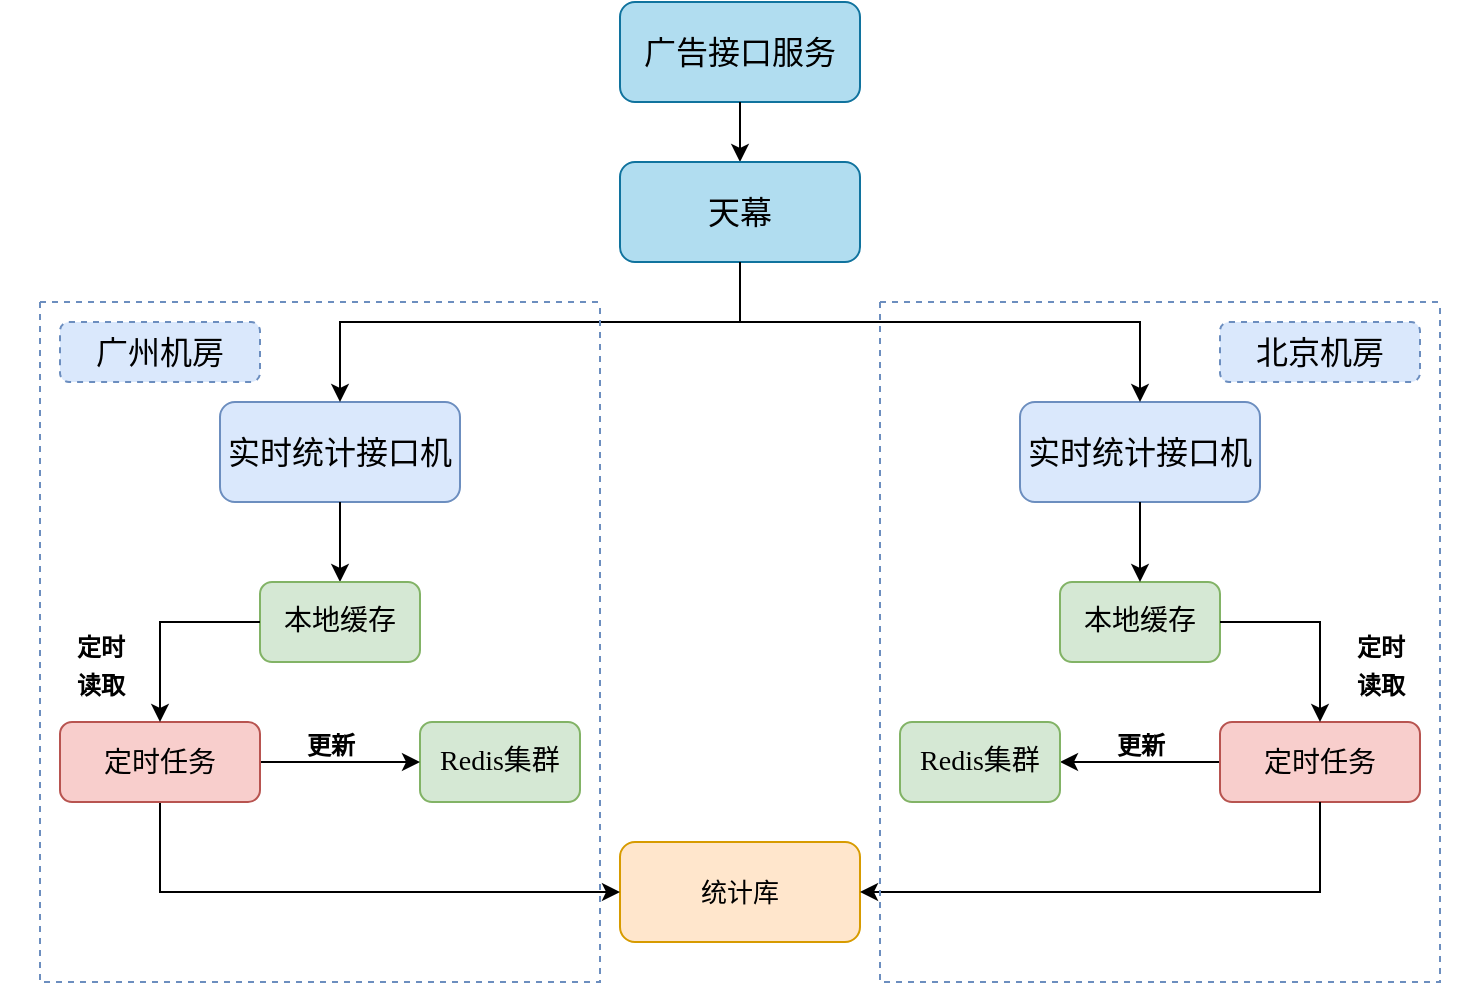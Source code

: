 <mxfile version="20.6.2" type="github">
  <diagram id="M4k7FfC9nuhaKQpCs-OA" name="第 1 页">
    <mxGraphModel dx="981" dy="542" grid="1" gridSize="10" guides="1" tooltips="1" connect="1" arrows="1" fold="1" page="1" pageScale="1" pageWidth="827" pageHeight="1169" math="0" shadow="0">
      <root>
        <mxCell id="0" />
        <mxCell id="1" parent="0" />
        <mxCell id="2wptUwKGagTrkUcipgdk-1" value="&lt;span style=&quot;font-size: 16px;&quot;&gt;广告接口服务&lt;/span&gt;" style="rounded=1;whiteSpace=wrap;html=1;fillColor=#b1ddf0;strokeColor=#10739e;fontFamily=Verdana;" vertex="1" parent="1">
          <mxGeometry x="340" y="60" width="120" height="50" as="geometry" />
        </mxCell>
        <mxCell id="2wptUwKGagTrkUcipgdk-2" value="" style="endArrow=classic;html=1;rounded=0;fontFamily=Verdana;fontSize=16;exitX=0.5;exitY=1;exitDx=0;exitDy=0;" edge="1" parent="1" source="2wptUwKGagTrkUcipgdk-1">
          <mxGeometry width="50" height="50" relative="1" as="geometry">
            <mxPoint x="390" y="430" as="sourcePoint" />
            <mxPoint x="400" y="140" as="targetPoint" />
          </mxGeometry>
        </mxCell>
        <mxCell id="2wptUwKGagTrkUcipgdk-3" value="天幕" style="rounded=1;whiteSpace=wrap;html=1;fontFamily=Verdana;fontSize=16;fillColor=#b1ddf0;strokeColor=#10739e;" vertex="1" parent="1">
          <mxGeometry x="340" y="140" width="120" height="50" as="geometry" />
        </mxCell>
        <mxCell id="2wptUwKGagTrkUcipgdk-6" value="实时统计接口机" style="rounded=1;whiteSpace=wrap;html=1;fontFamily=Verdana;fontSize=16;fillColor=#dae8fc;strokeColor=#6c8ebf;" vertex="1" parent="1">
          <mxGeometry x="140" y="260" width="120" height="50" as="geometry" />
        </mxCell>
        <mxCell id="2wptUwKGagTrkUcipgdk-11" value="统计库" style="rounded=1;whiteSpace=wrap;html=1;fontFamily=Verdana;fontSize=13;fillColor=#ffe6cc;strokeColor=#d79b00;" vertex="1" parent="1">
          <mxGeometry x="340" y="480" width="120" height="50" as="geometry" />
        </mxCell>
        <mxCell id="2wptUwKGagTrkUcipgdk-20" value="实时统计接口机" style="rounded=1;whiteSpace=wrap;html=1;fontFamily=Verdana;fontSize=16;fillColor=#dae8fc;strokeColor=#6c8ebf;" vertex="1" parent="1">
          <mxGeometry x="540" y="260" width="120" height="50" as="geometry" />
        </mxCell>
        <mxCell id="2wptUwKGagTrkUcipgdk-32" style="edgeStyle=orthogonalEdgeStyle;rounded=0;orthogonalLoop=1;jettySize=auto;html=1;exitX=1;exitY=0;exitDx=0;exitDy=0;entryX=0.5;entryY=0;entryDx=0;entryDy=0;fontFamily=Verdana;fontSize=13;" edge="1" parent="1" source="2wptUwKGagTrkUcipgdk-34" target="2wptUwKGagTrkUcipgdk-6">
          <mxGeometry relative="1" as="geometry" />
        </mxCell>
        <mxCell id="2wptUwKGagTrkUcipgdk-33" style="edgeStyle=orthogonalEdgeStyle;rounded=0;orthogonalLoop=1;jettySize=auto;html=1;exitX=0;exitY=0;exitDx=0;exitDy=0;entryX=0.5;entryY=0;entryDx=0;entryDy=0;fontFamily=Verdana;fontSize=13;" edge="1" parent="1" source="2wptUwKGagTrkUcipgdk-34" target="2wptUwKGagTrkUcipgdk-20">
          <mxGeometry relative="1" as="geometry" />
        </mxCell>
        <mxCell id="2wptUwKGagTrkUcipgdk-34" value="" style="shape=partialRectangle;whiteSpace=wrap;html=1;bottom=1;right=1;left=1;top=0;fillColor=none;routingCenterX=-0.5;fontFamily=Verdana;fontSize=13;direction=west;" vertex="1" parent="1">
          <mxGeometry x="200" y="220" width="400" height="20" as="geometry" />
        </mxCell>
        <mxCell id="2wptUwKGagTrkUcipgdk-35" value="" style="endArrow=none;html=1;rounded=0;fontFamily=Verdana;fontSize=13;exitX=0.5;exitY=1;exitDx=0;exitDy=0;entryX=0.5;entryY=1;entryDx=0;entryDy=0;" edge="1" parent="1" source="2wptUwKGagTrkUcipgdk-3" target="2wptUwKGagTrkUcipgdk-34">
          <mxGeometry width="50" height="50" relative="1" as="geometry">
            <mxPoint x="390" y="310" as="sourcePoint" />
            <mxPoint x="440" y="260" as="targetPoint" />
          </mxGeometry>
        </mxCell>
        <mxCell id="2wptUwKGagTrkUcipgdk-51" value="" style="endArrow=classic;html=1;rounded=0;fontSize=14;exitX=0.5;exitY=1;exitDx=0;exitDy=0;entryX=0.5;entryY=0;entryDx=0;entryDy=0;" edge="1" parent="1" source="2wptUwKGagTrkUcipgdk-6">
          <mxGeometry width="50" height="50" relative="1" as="geometry">
            <mxPoint x="390" y="430" as="sourcePoint" />
            <mxPoint x="200" y="350" as="targetPoint" />
          </mxGeometry>
        </mxCell>
        <mxCell id="2wptUwKGagTrkUcipgdk-60" value="本地缓存" style="rounded=1;whiteSpace=wrap;html=1;fontFamily=Verdana;fontSize=14;fillColor=#d5e8d4;strokeColor=#82b366;" vertex="1" parent="1">
          <mxGeometry x="560" y="350" width="80" height="40" as="geometry" />
        </mxCell>
        <mxCell id="2wptUwKGagTrkUcipgdk-63" value="" style="edgeStyle=orthogonalEdgeStyle;rounded=0;orthogonalLoop=1;jettySize=auto;html=1;fontSize=24;" edge="1" parent="1" source="2wptUwKGagTrkUcipgdk-61" target="2wptUwKGagTrkUcipgdk-62">
          <mxGeometry relative="1" as="geometry" />
        </mxCell>
        <mxCell id="2wptUwKGagTrkUcipgdk-61" value="&lt;font style=&quot;font-size: 14px;&quot;&gt;定时任务&lt;/font&gt;" style="rounded=1;whiteSpace=wrap;html=1;fillColor=#f8cecc;strokeColor=#b85450;" vertex="1" parent="1">
          <mxGeometry x="640" y="420" width="100" height="40" as="geometry" />
        </mxCell>
        <mxCell id="2wptUwKGagTrkUcipgdk-62" value="Redis集群" style="rounded=1;whiteSpace=wrap;html=1;fontFamily=Verdana;fontSize=14;fillColor=#d5e8d4;strokeColor=#82b366;" vertex="1" parent="1">
          <mxGeometry x="480" y="420" width="80" height="40" as="geometry" />
        </mxCell>
        <mxCell id="2wptUwKGagTrkUcipgdk-64" value="&lt;p style=&quot;line-height: 60%;&quot;&gt;&lt;span style=&quot;font-size: 12px;&quot;&gt;更新&lt;/span&gt;&lt;/p&gt;" style="text;strokeColor=none;fillColor=none;html=1;fontSize=24;fontStyle=1;verticalAlign=middle;align=center;" vertex="1" parent="1">
          <mxGeometry x="550" y="410" width="100" height="40" as="geometry" />
        </mxCell>
        <mxCell id="2wptUwKGagTrkUcipgdk-66" value="" style="endArrow=classic;html=1;rounded=0;fontSize=24;exitX=0.5;exitY=1;exitDx=0;exitDy=0;entryX=0;entryY=0.5;entryDx=0;entryDy=0;" edge="1" parent="1" target="2wptUwKGagTrkUcipgdk-11">
          <mxGeometry width="50" height="50" relative="1" as="geometry">
            <mxPoint x="110" y="460" as="sourcePoint" />
            <mxPoint x="440" y="310" as="targetPoint" />
            <Array as="points">
              <mxPoint x="110" y="505" />
            </Array>
          </mxGeometry>
        </mxCell>
        <mxCell id="2wptUwKGagTrkUcipgdk-67" value="" style="endArrow=classic;html=1;rounded=0;fontSize=24;exitX=0.5;exitY=1;exitDx=0;exitDy=0;entryX=1;entryY=0.5;entryDx=0;entryDy=0;" edge="1" parent="1" source="2wptUwKGagTrkUcipgdk-61" target="2wptUwKGagTrkUcipgdk-11">
          <mxGeometry width="50" height="50" relative="1" as="geometry">
            <mxPoint x="390" y="360" as="sourcePoint" />
            <mxPoint x="440" y="310" as="targetPoint" />
            <Array as="points">
              <mxPoint x="690" y="505" />
            </Array>
          </mxGeometry>
        </mxCell>
        <mxCell id="2wptUwKGagTrkUcipgdk-68" value="" style="endArrow=classic;html=1;rounded=0;fontSize=24;exitX=1;exitY=0.5;exitDx=0;exitDy=0;entryX=0.5;entryY=0;entryDx=0;entryDy=0;" edge="1" parent="1" source="2wptUwKGagTrkUcipgdk-60" target="2wptUwKGagTrkUcipgdk-61">
          <mxGeometry width="50" height="50" relative="1" as="geometry">
            <mxPoint x="390" y="360" as="sourcePoint" />
            <mxPoint x="440" y="310" as="targetPoint" />
            <Array as="points">
              <mxPoint x="690" y="370" />
            </Array>
          </mxGeometry>
        </mxCell>
        <mxCell id="2wptUwKGagTrkUcipgdk-79" value="" style="swimlane;startSize=0;fontFamily=Verdana;fontSize=13;dashed=1;fillColor=#dae8fc;strokeColor=#6c8ebf;" vertex="1" parent="1">
          <mxGeometry x="50" y="210" width="280" height="340" as="geometry" />
        </mxCell>
        <mxCell id="2wptUwKGagTrkUcipgdk-80" value="广州机房" style="rounded=1;whiteSpace=wrap;html=1;dashed=1;fontFamily=Verdana;fontSize=16;fillColor=#dae8fc;strokeColor=#6c8ebf;" vertex="1" parent="2wptUwKGagTrkUcipgdk-79">
          <mxGeometry x="10" y="10" width="100" height="30" as="geometry" />
        </mxCell>
        <mxCell id="2wptUwKGagTrkUcipgdk-81" value="本地缓存" style="rounded=1;whiteSpace=wrap;html=1;fontFamily=Verdana;fontSize=14;fillColor=#d5e8d4;strokeColor=#82b366;" vertex="1" parent="2wptUwKGagTrkUcipgdk-79">
          <mxGeometry x="110" y="140" width="80" height="40" as="geometry" />
        </mxCell>
        <mxCell id="2wptUwKGagTrkUcipgdk-82" value="Redis集群" style="rounded=1;whiteSpace=wrap;html=1;fontFamily=Verdana;fontSize=14;fillColor=#d5e8d4;strokeColor=#82b366;" vertex="1" parent="2wptUwKGagTrkUcipgdk-79">
          <mxGeometry x="190" y="210" width="80" height="40" as="geometry" />
        </mxCell>
        <mxCell id="2wptUwKGagTrkUcipgdk-83" value="" style="edgeStyle=orthogonalEdgeStyle;rounded=0;orthogonalLoop=1;jettySize=auto;html=1;fontSize=14;" edge="1" parent="2wptUwKGagTrkUcipgdk-79" source="2wptUwKGagTrkUcipgdk-84" target="2wptUwKGagTrkUcipgdk-82">
          <mxGeometry relative="1" as="geometry" />
        </mxCell>
        <mxCell id="2wptUwKGagTrkUcipgdk-84" value="&lt;font style=&quot;font-size: 14px;&quot;&gt;定时任务&lt;/font&gt;" style="rounded=1;whiteSpace=wrap;html=1;fillColor=#f8cecc;strokeColor=#b85450;" vertex="1" parent="2wptUwKGagTrkUcipgdk-79">
          <mxGeometry x="10" y="210" width="100" height="40" as="geometry" />
        </mxCell>
        <mxCell id="2wptUwKGagTrkUcipgdk-85" value="" style="endArrow=classic;html=1;rounded=0;fontSize=13;exitX=0;exitY=0.5;exitDx=0;exitDy=0;entryX=0.5;entryY=0;entryDx=0;entryDy=0;" edge="1" parent="2wptUwKGagTrkUcipgdk-79" source="2wptUwKGagTrkUcipgdk-81" target="2wptUwKGagTrkUcipgdk-84">
          <mxGeometry width="50" height="50" relative="1" as="geometry">
            <mxPoint x="340" y="220" as="sourcePoint" />
            <mxPoint x="390" y="170" as="targetPoint" />
            <Array as="points">
              <mxPoint x="60" y="160" />
            </Array>
          </mxGeometry>
        </mxCell>
        <mxCell id="2wptUwKGagTrkUcipgdk-86" value="&lt;p style=&quot;line-height: 60%;&quot;&gt;&lt;font style=&quot;font-size: 12px;&quot;&gt;定时&lt;br&gt;读取&lt;/font&gt;&lt;/p&gt;" style="text;strokeColor=none;fillColor=none;html=1;fontSize=24;fontStyle=1;verticalAlign=middle;align=center;" vertex="1" parent="2wptUwKGagTrkUcipgdk-79">
          <mxGeometry x="-20" y="160" width="100" height="40" as="geometry" />
        </mxCell>
        <mxCell id="2wptUwKGagTrkUcipgdk-87" value="&lt;p style=&quot;line-height: 60%;&quot;&gt;&lt;span style=&quot;font-size: 12px;&quot;&gt;更新&lt;/span&gt;&lt;/p&gt;" style="text;strokeColor=none;fillColor=none;html=1;fontSize=24;fontStyle=1;verticalAlign=middle;align=center;" vertex="1" parent="2wptUwKGagTrkUcipgdk-79">
          <mxGeometry x="95" y="200" width="100" height="40" as="geometry" />
        </mxCell>
        <mxCell id="2wptUwKGagTrkUcipgdk-97" value="" style="swimlane;startSize=0;fontSize=24;dashed=1;fillColor=#dae8fc;strokeColor=#6c8ebf;" vertex="1" parent="1">
          <mxGeometry x="470" y="210" width="280" height="340" as="geometry" />
        </mxCell>
        <mxCell id="2wptUwKGagTrkUcipgdk-101" value="北京机房" style="rounded=1;whiteSpace=wrap;html=1;dashed=1;fontFamily=Verdana;fontSize=16;fillColor=#dae8fc;strokeColor=#6c8ebf;" vertex="1" parent="2wptUwKGagTrkUcipgdk-97">
          <mxGeometry x="170" y="10" width="100" height="30" as="geometry" />
        </mxCell>
        <mxCell id="2wptUwKGagTrkUcipgdk-102" value="&lt;p style=&quot;line-height: 60%;&quot;&gt;&lt;font style=&quot;font-size: 12px;&quot;&gt;定时&lt;br&gt;读取&lt;/font&gt;&lt;/p&gt;" style="text;strokeColor=none;fillColor=none;html=1;fontSize=24;fontStyle=1;verticalAlign=middle;align=center;" vertex="1" parent="2wptUwKGagTrkUcipgdk-97">
          <mxGeometry x="200" y="160" width="100" height="40" as="geometry" />
        </mxCell>
        <mxCell id="2wptUwKGagTrkUcipgdk-100" value="" style="endArrow=classic;html=1;rounded=0;fontSize=24;exitX=0.5;exitY=1;exitDx=0;exitDy=0;entryX=0.5;entryY=0;entryDx=0;entryDy=0;" edge="1" parent="1" source="2wptUwKGagTrkUcipgdk-20" target="2wptUwKGagTrkUcipgdk-60">
          <mxGeometry width="50" height="50" relative="1" as="geometry">
            <mxPoint x="500" y="360" as="sourcePoint" />
            <mxPoint x="550" y="310" as="targetPoint" />
          </mxGeometry>
        </mxCell>
      </root>
    </mxGraphModel>
  </diagram>
</mxfile>

